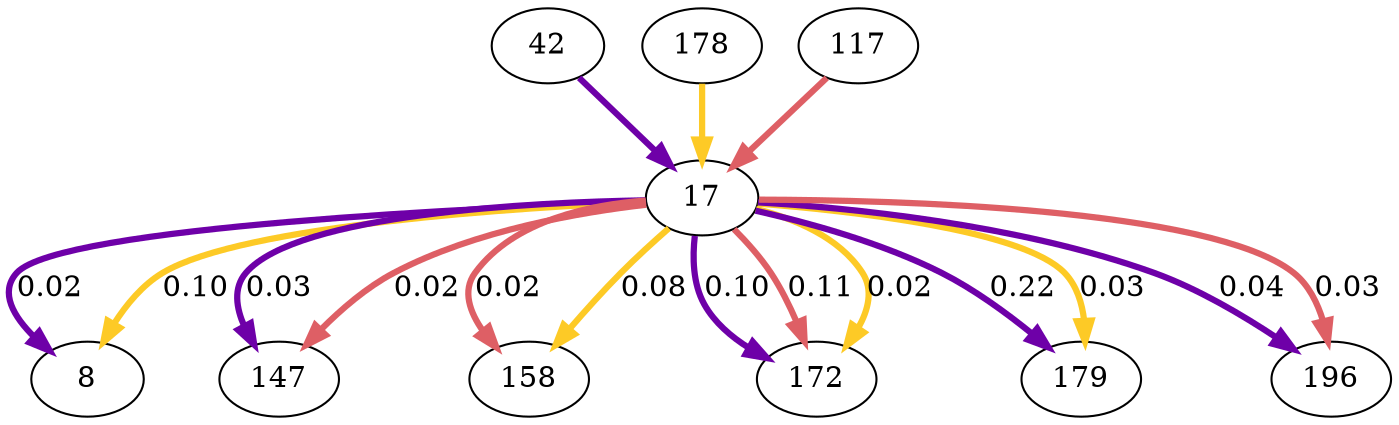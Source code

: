 digraph  {
42;
17;
8;
178;
147;
117;
158;
172;
179;
196;
42 -> 17  [color="#6e00a8", key=0, penwidth=3];
17 -> 8  [color="#6e00a8", key=0, label="0.02", penwidth=3];
17 -> 8  [color="#fdca26", key=1, label="0.10", penwidth=3];
17 -> 147  [color="#6e00a8", key=0, label="0.03", penwidth=3];
17 -> 147  [color="#de5f65", key=1, label="0.02", penwidth=3];
17 -> 158  [color="#de5f65", key=0, label="0.02", penwidth=3];
17 -> 158  [color="#fdca26", key=1, label="0.08", penwidth=3];
17 -> 172  [color="#6e00a8", key=0, label="0.10", penwidth=3];
17 -> 172  [color="#de5f65", key=1, label="0.11", penwidth=3];
17 -> 172  [color="#fdca26", key=2, label="0.02", penwidth=3];
17 -> 179  [color="#6e00a8", key=0, label="0.22", penwidth=3];
17 -> 179  [color="#fdca26", key=1, label="0.03", penwidth=3];
17 -> 196  [color="#6e00a8", key=0, label="0.04", penwidth=3];
17 -> 196  [color="#de5f65", key=1, label="0.03", penwidth=3];
178 -> 17  [color="#fdca26", key=0, penwidth=3];
117 -> 17  [color="#de5f65", key=0, penwidth=3];
}
